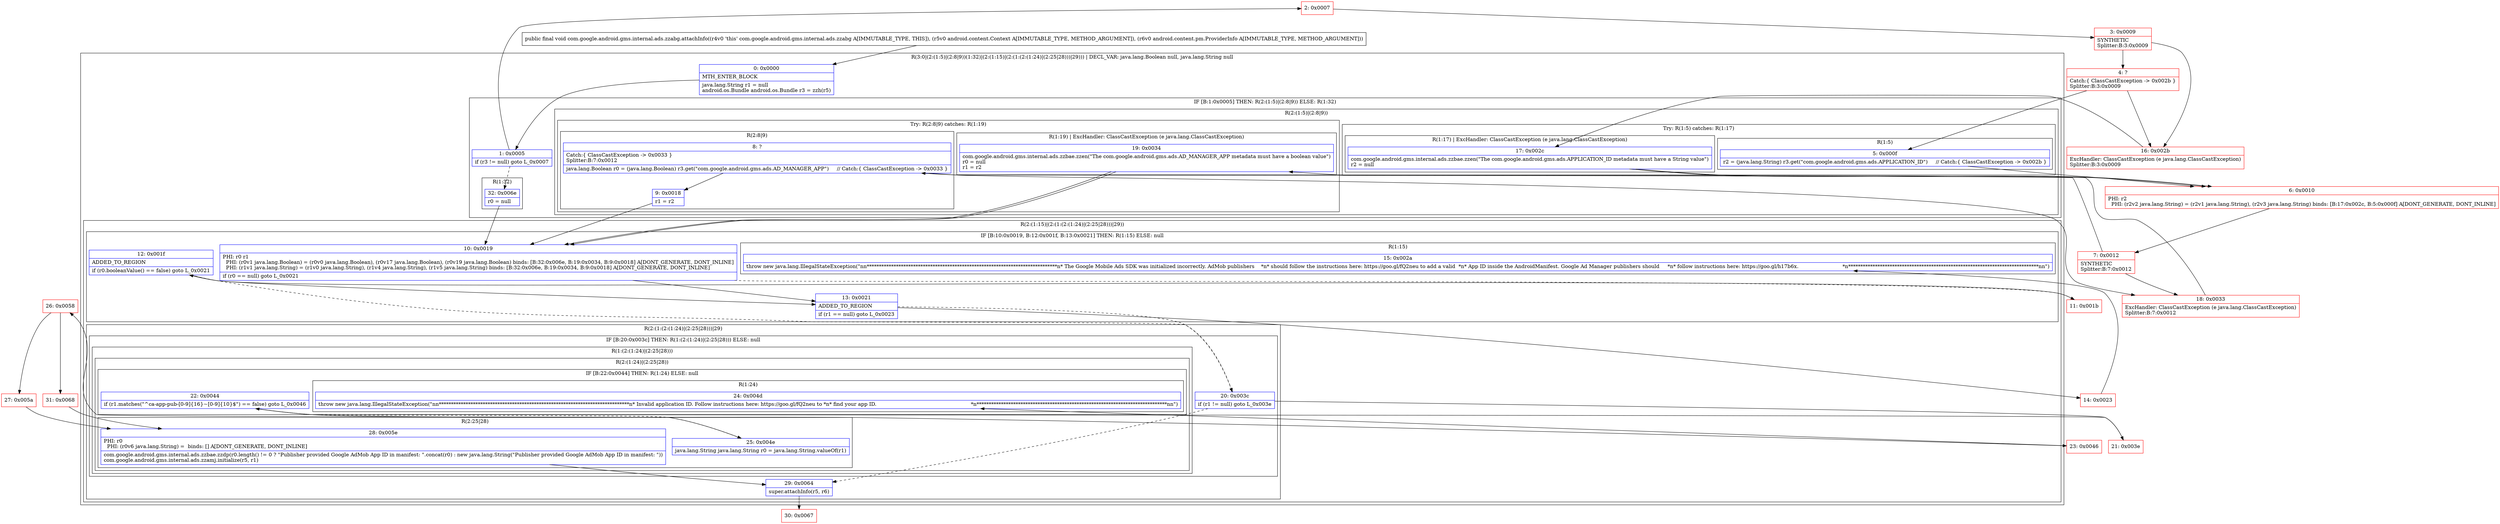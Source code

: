 digraph "CFG forcom.google.android.gms.internal.ads.zzabg.attachInfo(Landroid\/content\/Context;Landroid\/content\/pm\/ProviderInfo;)V" {
subgraph cluster_Region_1764993164 {
label = "R(3:0|(2:(1:5)|(2:8|9))(1:32)|(2:(1:15)|(2:(1:(2:(1:24)|(2:25|28)))|29))) | DECL_VAR: java.lang.Boolean null, java.lang.String null\l";
node [shape=record,color=blue];
Node_0 [shape=record,label="{0\:\ 0x0000|MTH_ENTER_BLOCK\l|java.lang.String r1 = null\landroid.os.Bundle android.os.Bundle r3 = zzh(r5)\l}"];
subgraph cluster_IfRegion_122798382 {
label = "IF [B:1:0x0005] THEN: R(2:(1:5)|(2:8|9)) ELSE: R(1:32)";
node [shape=record,color=blue];
Node_1 [shape=record,label="{1\:\ 0x0005|if (r3 != null) goto L_0x0007\l}"];
subgraph cluster_Region_113360455 {
label = "R(2:(1:5)|(2:8|9))";
node [shape=record,color=blue];
subgraph cluster_TryCatchRegion_1883586339 {
label = "Try: R(1:5) catches: R(1:17)";
node [shape=record,color=blue];
subgraph cluster_Region_96939428 {
label = "R(1:5)";
node [shape=record,color=blue];
Node_5 [shape=record,label="{5\:\ 0x000f|r2 = (java.lang.String) r3.get(\"com.google.android.gms.ads.APPLICATION_ID\")     \/\/ Catch:\{ ClassCastException \-\> 0x002b \}\l}"];
}
subgraph cluster_Region_1496718938 {
label = "R(1:17) | ExcHandler: ClassCastException (e java.lang.ClassCastException)\l";
node [shape=record,color=blue];
Node_17 [shape=record,label="{17\:\ 0x002c|com.google.android.gms.internal.ads.zzbae.zzen(\"The com.google.android.gms.ads.APPLICATION_ID metadata must have a String value\")\lr2 = null\l}"];
}
}
subgraph cluster_TryCatchRegion_1320349299 {
label = "Try: R(2:8|9) catches: R(1:19)";
node [shape=record,color=blue];
subgraph cluster_Region_1389962566 {
label = "R(2:8|9)";
node [shape=record,color=blue];
Node_8 [shape=record,label="{8\:\ ?|Catch:\{ ClassCastException \-\> 0x0033 \}\lSplitter:B:7:0x0012\l|java.lang.Boolean r0 = (java.lang.Boolean) r3.get(\"com.google.android.gms.ads.AD_MANAGER_APP\")     \/\/ Catch:\{ ClassCastException \-\> 0x0033 \}\l}"];
Node_9 [shape=record,label="{9\:\ 0x0018|r1 = r2\l}"];
}
subgraph cluster_Region_1951668126 {
label = "R(1:19) | ExcHandler: ClassCastException (e java.lang.ClassCastException)\l";
node [shape=record,color=blue];
Node_19 [shape=record,label="{19\:\ 0x0034|com.google.android.gms.internal.ads.zzbae.zzen(\"The com.google.android.gms.ads.AD_MANAGER_APP metadata must have a boolean value\")\lr0 = null\lr1 = r2\l}"];
}
}
}
subgraph cluster_Region_864102012 {
label = "R(1:32)";
node [shape=record,color=blue];
Node_32 [shape=record,label="{32\:\ 0x006e|r0 = null\l}"];
}
}
subgraph cluster_Region_750254927 {
label = "R(2:(1:15)|(2:(1:(2:(1:24)|(2:25|28)))|29))";
node [shape=record,color=blue];
subgraph cluster_IfRegion_1465359782 {
label = "IF [B:10:0x0019, B:12:0x001f, B:13:0x0021] THEN: R(1:15) ELSE: null";
node [shape=record,color=blue];
Node_10 [shape=record,label="{10\:\ 0x0019|PHI: r0 r1 \l  PHI: (r0v1 java.lang.Boolean) = (r0v0 java.lang.Boolean), (r0v17 java.lang.Boolean), (r0v19 java.lang.Boolean) binds: [B:32:0x006e, B:19:0x0034, B:9:0x0018] A[DONT_GENERATE, DONT_INLINE]\l  PHI: (r1v1 java.lang.String) = (r1v0 java.lang.String), (r1v4 java.lang.String), (r1v5 java.lang.String) binds: [B:32:0x006e, B:19:0x0034, B:9:0x0018] A[DONT_GENERATE, DONT_INLINE]\l|if (r0 == null) goto L_0x0021\l}"];
Node_12 [shape=record,label="{12\:\ 0x001f|ADDED_TO_REGION\l|if (r0.booleanValue() == false) goto L_0x0021\l}"];
Node_13 [shape=record,label="{13\:\ 0x0021|ADDED_TO_REGION\l|if (r1 == null) goto L_0x0023\l}"];
subgraph cluster_Region_655317784 {
label = "R(1:15)";
node [shape=record,color=blue];
Node_15 [shape=record,label="{15\:\ 0x002a|throw new java.lang.IllegalStateException(\"nn******************************************************************************n* The Google Mobile Ads SDK was initialized incorrectly. AdMob publishers    *n* should follow the instructions here: https:\/\/goo.gl\/fQ2neu to add a valid  *n* App ID inside the AndroidManifest. Google Ad Manager publishers should     *n* follow instructions here: https:\/\/goo.gl\/h17b6x.                           *n******************************************************************************nn\")\l}"];
}
}
subgraph cluster_Region_2129315069 {
label = "R(2:(1:(2:(1:24)|(2:25|28)))|29)";
node [shape=record,color=blue];
subgraph cluster_IfRegion_601106440 {
label = "IF [B:20:0x003c] THEN: R(1:(2:(1:24)|(2:25|28))) ELSE: null";
node [shape=record,color=blue];
Node_20 [shape=record,label="{20\:\ 0x003c|if (r1 != null) goto L_0x003e\l}"];
subgraph cluster_Region_661814309 {
label = "R(1:(2:(1:24)|(2:25|28)))";
node [shape=record,color=blue];
subgraph cluster_Region_873240071 {
label = "R(2:(1:24)|(2:25|28))";
node [shape=record,color=blue];
subgraph cluster_IfRegion_2011706123 {
label = "IF [B:22:0x0044] THEN: R(1:24) ELSE: null";
node [shape=record,color=blue];
Node_22 [shape=record,label="{22\:\ 0x0044|if (r1.matches(\"^ca\-app\-pub\-[0\-9]\{16\}~[0\-9]\{10\}$\") == false) goto L_0x0046\l}"];
subgraph cluster_Region_1770445829 {
label = "R(1:24)";
node [shape=record,color=blue];
Node_24 [shape=record,label="{24\:\ 0x004d|throw new java.lang.IllegalStateException(\"nn******************************************************************************n* Invalid application ID. Follow instructions here: https:\/\/goo.gl\/fQ2neu to *n* find your app ID.                                                          *n******************************************************************************nn\")\l}"];
}
}
subgraph cluster_Region_1811995557 {
label = "R(2:25|28)";
node [shape=record,color=blue];
Node_25 [shape=record,label="{25\:\ 0x004e|java.lang.String java.lang.String r0 = java.lang.String.valueOf(r1)\l}"];
Node_28 [shape=record,label="{28\:\ 0x005e|PHI: r0 \l  PHI: (r0v6 java.lang.String) =  binds: [] A[DONT_GENERATE, DONT_INLINE]\l|com.google.android.gms.internal.ads.zzbae.zzdp(r0.length() != 0 ? \"Publisher provided Google AdMob App ID in manifest: \".concat(r0) : new java.lang.String(\"Publisher provided Google AdMob App ID in manifest: \"))\lcom.google.android.gms.internal.ads.zzamj.initialize(r5, r1)\l}"];
}
}
}
}
Node_29 [shape=record,label="{29\:\ 0x0064|super.attachInfo(r5, r6)\l}"];
}
}
}
subgraph cluster_Region_1496718938 {
label = "R(1:17) | ExcHandler: ClassCastException (e java.lang.ClassCastException)\l";
node [shape=record,color=blue];
Node_17 [shape=record,label="{17\:\ 0x002c|com.google.android.gms.internal.ads.zzbae.zzen(\"The com.google.android.gms.ads.APPLICATION_ID metadata must have a String value\")\lr2 = null\l}"];
}
subgraph cluster_Region_1951668126 {
label = "R(1:19) | ExcHandler: ClassCastException (e java.lang.ClassCastException)\l";
node [shape=record,color=blue];
Node_19 [shape=record,label="{19\:\ 0x0034|com.google.android.gms.internal.ads.zzbae.zzen(\"The com.google.android.gms.ads.AD_MANAGER_APP metadata must have a boolean value\")\lr0 = null\lr1 = r2\l}"];
}
Node_2 [shape=record,color=red,label="{2\:\ 0x0007}"];
Node_3 [shape=record,color=red,label="{3\:\ 0x0009|SYNTHETIC\lSplitter:B:3:0x0009\l}"];
Node_4 [shape=record,color=red,label="{4\:\ ?|Catch:\{ ClassCastException \-\> 0x002b \}\lSplitter:B:3:0x0009\l}"];
Node_6 [shape=record,color=red,label="{6\:\ 0x0010|PHI: r2 \l  PHI: (r2v2 java.lang.String) = (r2v1 java.lang.String), (r2v3 java.lang.String) binds: [B:17:0x002c, B:5:0x000f] A[DONT_GENERATE, DONT_INLINE]\l}"];
Node_7 [shape=record,color=red,label="{7\:\ 0x0012|SYNTHETIC\lSplitter:B:7:0x0012\l}"];
Node_11 [shape=record,color=red,label="{11\:\ 0x001b}"];
Node_14 [shape=record,color=red,label="{14\:\ 0x0023}"];
Node_16 [shape=record,color=red,label="{16\:\ 0x002b|ExcHandler: ClassCastException (e java.lang.ClassCastException)\lSplitter:B:3:0x0009\l}"];
Node_18 [shape=record,color=red,label="{18\:\ 0x0033|ExcHandler: ClassCastException (e java.lang.ClassCastException)\lSplitter:B:7:0x0012\l}"];
Node_21 [shape=record,color=red,label="{21\:\ 0x003e}"];
Node_23 [shape=record,color=red,label="{23\:\ 0x0046}"];
Node_26 [shape=record,color=red,label="{26\:\ 0x0058}"];
Node_27 [shape=record,color=red,label="{27\:\ 0x005a}"];
Node_30 [shape=record,color=red,label="{30\:\ 0x0067}"];
Node_31 [shape=record,color=red,label="{31\:\ 0x0068}"];
MethodNode[shape=record,label="{public final void com.google.android.gms.internal.ads.zzabg.attachInfo((r4v0 'this' com.google.android.gms.internal.ads.zzabg A[IMMUTABLE_TYPE, THIS]), (r5v0 android.content.Context A[IMMUTABLE_TYPE, METHOD_ARGUMENT]), (r6v0 android.content.pm.ProviderInfo A[IMMUTABLE_TYPE, METHOD_ARGUMENT])) }"];
MethodNode -> Node_0;
Node_0 -> Node_1;
Node_1 -> Node_2;
Node_1 -> Node_32[style=dashed];
Node_5 -> Node_6;
Node_17 -> Node_6;
Node_8 -> Node_9;
Node_8 -> Node_18;
Node_9 -> Node_10;
Node_19 -> Node_10;
Node_32 -> Node_10;
Node_10 -> Node_11[style=dashed];
Node_10 -> Node_13;
Node_12 -> Node_13;
Node_12 -> Node_20[style=dashed];
Node_13 -> Node_14;
Node_13 -> Node_20[style=dashed];
Node_20 -> Node_21;
Node_20 -> Node_29[style=dashed];
Node_22 -> Node_23;
Node_22 -> Node_25[style=dashed];
Node_25 -> Node_26;
Node_28 -> Node_29;
Node_29 -> Node_30;
Node_17 -> Node_6;
Node_19 -> Node_10;
Node_2 -> Node_3;
Node_3 -> Node_4;
Node_3 -> Node_16;
Node_4 -> Node_5;
Node_4 -> Node_16;
Node_6 -> Node_7;
Node_7 -> Node_8;
Node_7 -> Node_18;
Node_11 -> Node_12;
Node_14 -> Node_15;
Node_16 -> Node_17;
Node_18 -> Node_19;
Node_21 -> Node_22;
Node_23 -> Node_24;
Node_26 -> Node_27;
Node_26 -> Node_31;
Node_27 -> Node_28;
Node_31 -> Node_28;
}

